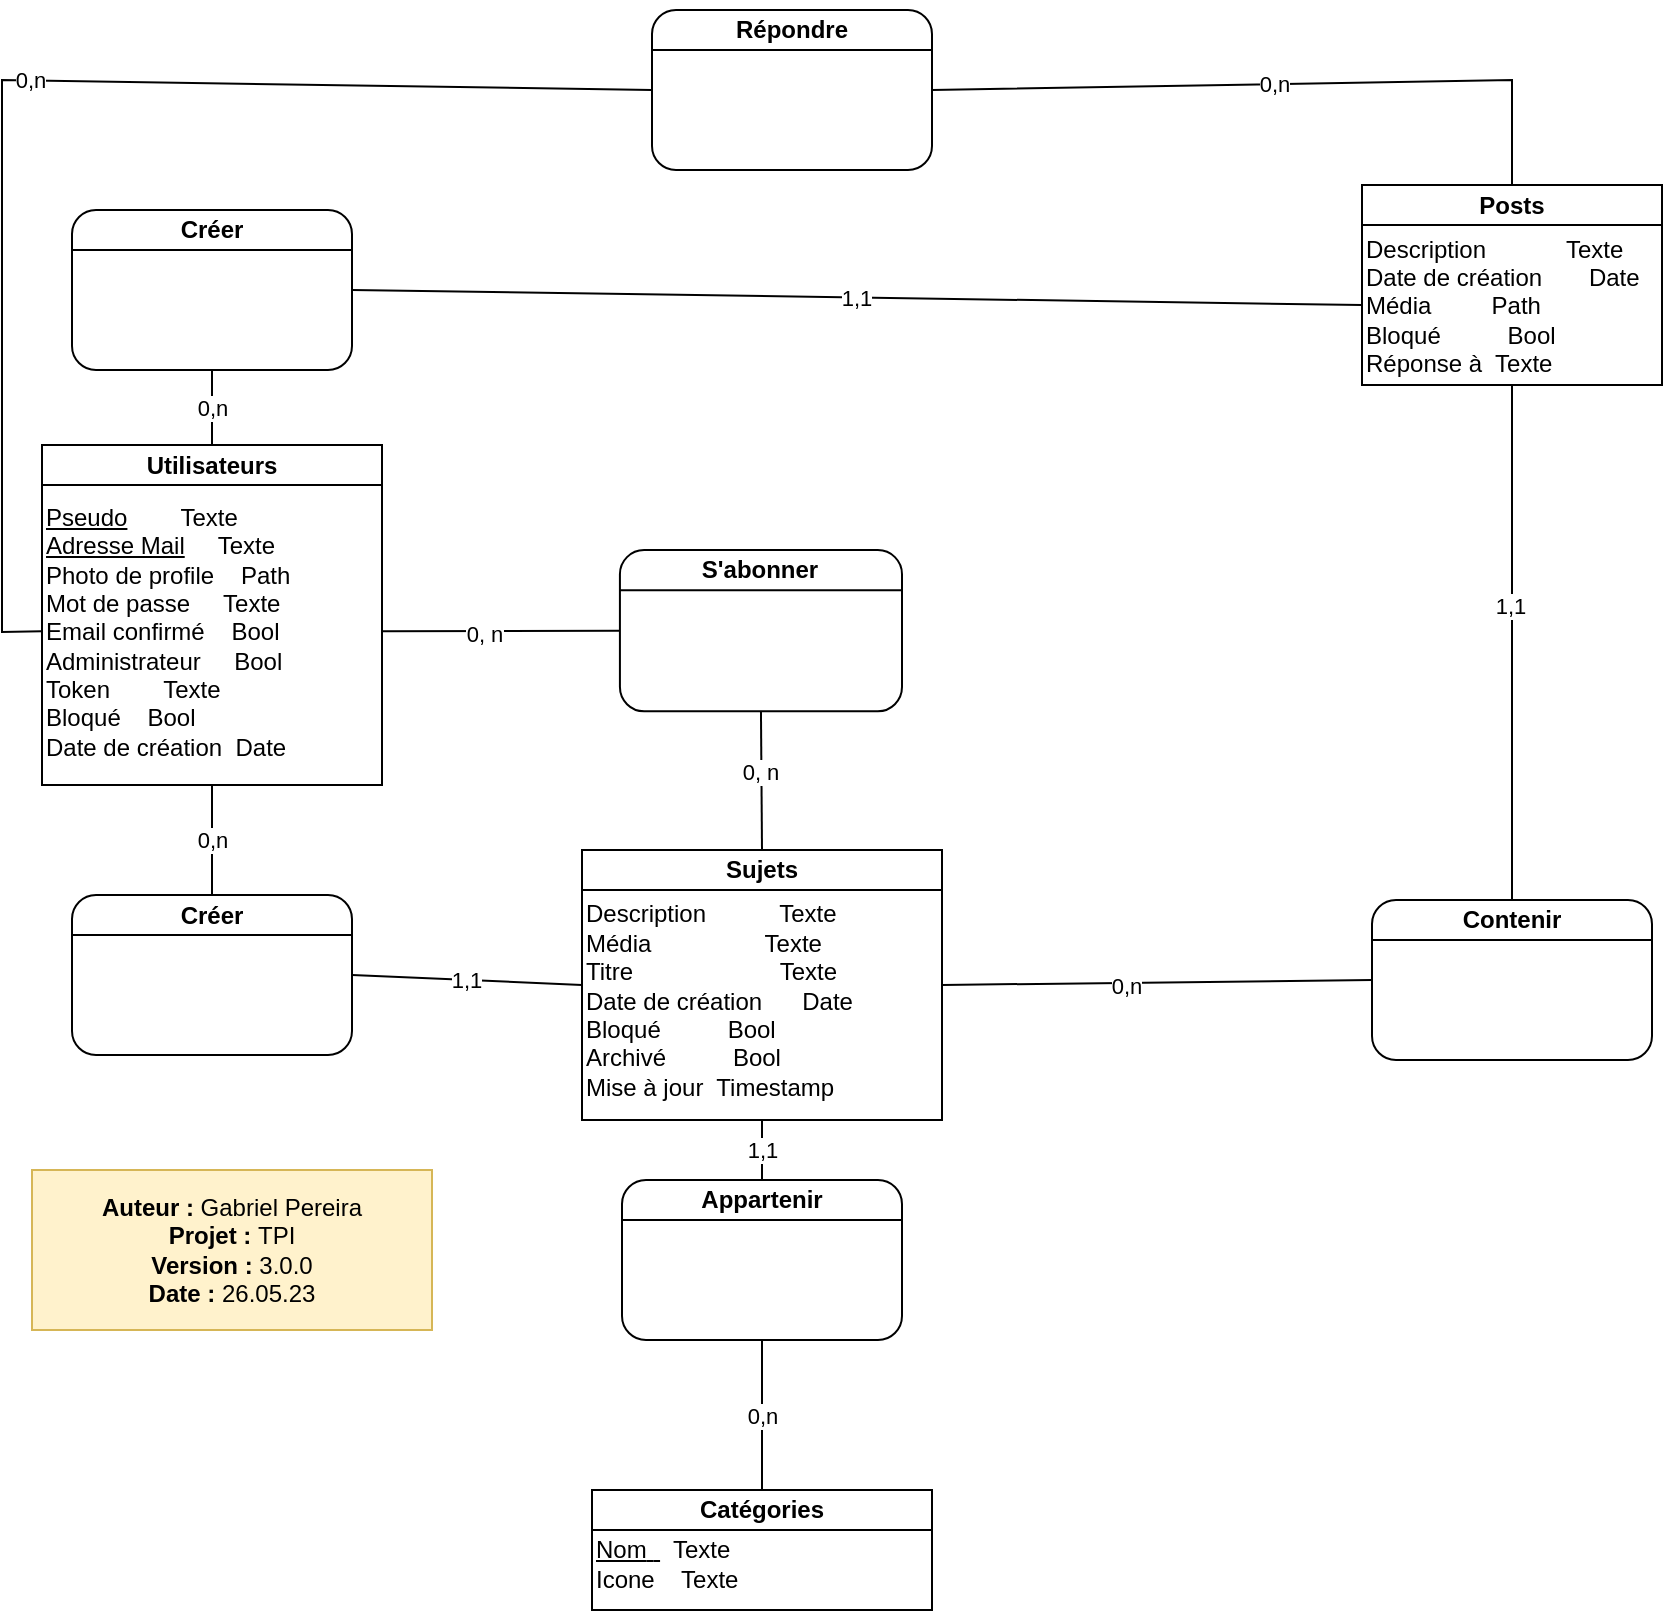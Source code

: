 <mxfile version="21.3.4" type="device">
  <diagram name="Page-1" id="--d_hNdRNGrLMUvpmEWJ">
    <mxGraphModel dx="1674" dy="796" grid="1" gridSize="10" guides="1" tooltips="1" connect="1" arrows="1" fold="1" page="1" pageScale="1" pageWidth="827" pageHeight="1169" math="0" shadow="0">
      <root>
        <mxCell id="0" />
        <mxCell id="1" parent="0" />
        <mxCell id="gguAevCq8yDo0nkSysnH-3" value="&lt;span style=&quot;background-color: initial;&quot;&gt;&lt;u&gt;Pseudo&lt;/u&gt;&amp;nbsp;&lt;span style=&quot;white-space: pre;&quot;&gt; &lt;/span&gt;&lt;span style=&quot;white-space: pre;&quot;&gt; &lt;/span&gt;&lt;span style=&quot;white-space: pre;&quot;&gt; &lt;span style=&quot;white-space: pre;&quot;&gt; &lt;span style=&quot;white-space: pre;&quot;&gt; &lt;/span&gt;&lt;span style=&quot;white-space: pre;&quot;&gt; &lt;/span&gt;&lt;span style=&quot;white-space: pre;&quot;&gt; &lt;/span&gt;&lt;/span&gt;&lt;/span&gt;&lt;/span&gt;&lt;span style=&quot;background-color: initial;&quot;&gt;Texte&lt;/span&gt;&lt;br style=&quot;border-color: var(--border-color); text-align: center;&quot;&gt;&lt;span style=&quot;text-align: center;&quot;&gt;&lt;u&gt;Adresse Mail&lt;/u&gt;&lt;span style=&quot;white-space: pre;&quot;&gt; &lt;/span&gt;&lt;span style=&quot;white-space: pre;&quot;&gt; &lt;span style=&quot;white-space: pre;&quot;&gt; &lt;span style=&quot;white-space: pre;&quot;&gt; &lt;/span&gt;&lt;span style=&quot;white-space: pre;&quot;&gt; &lt;/span&gt;&lt;/span&gt;&lt;/span&gt;&lt;/span&gt;&lt;span style=&quot;text-align: center;&quot;&gt;Texte&lt;/span&gt;&lt;br&gt;Photo de profile&lt;span style=&quot;white-space: pre;&quot;&gt; &lt;/span&gt;&lt;span style=&quot;white-space: pre;&quot;&gt; &lt;span style=&quot;white-space: pre;&quot;&gt; &lt;/span&gt;&lt;span style=&quot;white-space: pre;&quot;&gt; &lt;/span&gt;&lt;/span&gt;Path&lt;br&gt;Mot de passe&lt;span style=&quot;white-space: pre;&quot;&gt; &lt;/span&gt;&lt;span style=&quot;white-space: pre;&quot;&gt; &lt;/span&gt;&lt;span style=&quot;white-space: pre;&quot;&gt; &lt;span style=&quot;white-space: pre;&quot;&gt; &lt;/span&gt;&lt;span style=&quot;white-space: pre;&quot;&gt; &lt;/span&gt;&lt;/span&gt;Texte&lt;br&gt;Email confirmé&lt;span style=&quot;white-space: pre;&quot;&gt; &lt;span style=&quot;white-space: pre;&quot;&gt; &lt;span style=&quot;white-space: pre;&quot;&gt; &lt;/span&gt;&lt;span style=&quot;white-space: pre;&quot;&gt; &lt;/span&gt;&lt;/span&gt;&lt;/span&gt;Bool&lt;br&gt;Administrateur&lt;span style=&quot;white-space: pre;&quot;&gt; &lt;/span&gt;&lt;span style=&quot;white-space: pre;&quot;&gt; &lt;/span&gt;&lt;span style=&quot;white-space: pre;&quot;&gt; &lt;span style=&quot;white-space: pre;&quot;&gt; &lt;/span&gt;&lt;span style=&quot;white-space: pre;&quot;&gt; &lt;/span&gt;&lt;/span&gt;Bool&lt;br&gt;Token&lt;span style=&quot;white-space: pre;&quot;&gt; &lt;/span&gt;&lt;span style=&quot;white-space: pre;&quot;&gt; &lt;/span&gt;&lt;span style=&quot;white-space: pre;&quot;&gt; &lt;/span&gt;&lt;span style=&quot;white-space: pre;&quot;&gt; &lt;span style=&quot;white-space: pre;&quot;&gt; &lt;/span&gt;&lt;span style=&quot;white-space: pre;&quot;&gt; &lt;/span&gt;&lt;span style=&quot;white-space: pre;&quot;&gt; &lt;/span&gt;&lt;span style=&quot;white-space: pre;&quot;&gt; &lt;/span&gt;&lt;/span&gt;Texte&lt;br&gt;Bloqué&lt;span style=&quot;white-space: pre;&quot;&gt; &lt;/span&gt;&lt;span style=&quot;white-space: pre;&quot;&gt; &lt;/span&gt;&lt;span style=&quot;white-space: pre;&quot;&gt; &lt;/span&gt;&lt;span style=&quot;white-space: pre;&quot;&gt; &lt;/span&gt;Bool&lt;br&gt;Date de création&lt;span style=&quot;white-space: pre;&quot;&gt; &lt;/span&gt;&lt;span style=&quot;white-space: pre;&quot;&gt; &lt;/span&gt;Date" style="rounded=0;whiteSpace=wrap;html=1;align=left;" parent="1" vertex="1">
          <mxGeometry x="30" y="238.75" width="170" height="153.75" as="geometry" />
        </mxCell>
        <mxCell id="gguAevCq8yDo0nkSysnH-4" value="Utilisateurs" style="rounded=0;whiteSpace=wrap;html=1;fontStyle=1" parent="1" vertex="1">
          <mxGeometry x="30" y="222.5" width="170" height="20" as="geometry" />
        </mxCell>
        <mxCell id="ofj2AwRvJlaayU553bDj-10" value="&lt;br&gt;Description&lt;span style=&quot;white-space: pre;&quot;&gt; &lt;/span&gt;&lt;span style=&quot;white-space: pre;&quot;&gt; &lt;/span&gt;&lt;span style=&quot;white-space: pre;&quot;&gt; &lt;span style=&quot;white-space: pre;&quot;&gt; &lt;span style=&quot;white-space: pre;&quot;&gt; &lt;/span&gt;&lt;span style=&quot;white-space: pre;&quot;&gt; &lt;span style=&quot;white-space: pre;&quot;&gt; &lt;span style=&quot;white-space: pre;&quot;&gt; &lt;/span&gt;&lt;span style=&quot;white-space: pre;&quot;&gt; &lt;span style=&quot;white-space: pre;&quot;&gt; &lt;span style=&quot;white-space: pre;&quot;&gt;	&lt;/span&gt;&lt;/span&gt;&lt;/span&gt;&lt;/span&gt;&lt;/span&gt;&lt;/span&gt;&lt;/span&gt;Texte&lt;br&gt;Média&lt;span style=&quot;white-space: pre;&quot;&gt; &lt;/span&gt;&lt;span style=&quot;white-space: pre;&quot;&gt; &lt;/span&gt;&lt;span style=&quot;white-space: pre;&quot;&gt; &lt;/span&gt;&lt;span style=&quot;white-space: pre;&quot;&gt; &lt;/span&gt;&lt;span style=&quot;white-space: pre;&quot;&gt; &lt;span style=&quot;white-space: pre;&quot;&gt; &lt;/span&gt;&lt;span style=&quot;white-space: pre;&quot;&gt; &lt;/span&gt;&lt;span style=&quot;white-space: pre;&quot;&gt; &lt;span style=&quot;white-space: pre;&quot;&gt; &lt;span style=&quot;white-space: pre;&quot;&gt; &lt;/span&gt;&lt;span style=&quot;white-space: pre;&quot;&gt; &lt;span style=&quot;white-space: pre;&quot;&gt; &lt;/span&gt;   &lt;span style=&quot;white-space: pre;&quot;&gt; &lt;span style=&quot;white-space: pre;&quot;&gt;	&lt;/span&gt;&lt;/span&gt;&lt;/span&gt;&lt;/span&gt;&lt;/span&gt;&lt;/span&gt;Texte&lt;br&gt;Titre&lt;span style=&quot;white-space: pre;&quot;&gt; &lt;/span&gt;&lt;span style=&quot;white-space: pre;&quot;&gt; &lt;span style=&quot;white-space: pre;&quot;&gt; &lt;span style=&quot;white-space: pre;&quot;&gt; &lt;/span&gt;&lt;span style=&quot;white-space: pre;&quot;&gt; &lt;span style=&quot;white-space: pre;&quot;&gt; &lt;span style=&quot;white-space: pre;&quot;&gt; &lt;/span&gt;&lt;span style=&quot;white-space: pre;&quot;&gt; &lt;/span&gt;&lt;span style=&quot;white-space: pre;&quot;&gt; &lt;span style=&quot;white-space: pre;&quot;&gt; &lt;span style=&quot;white-space: pre;&quot;&gt; &lt;/span&gt;&lt;span style=&quot;white-space: pre;&quot;&gt;         &lt;span style=&quot;white-space: pre;&quot;&gt; &lt;span style=&quot;white-space: pre;&quot;&gt;	&lt;/span&gt;&lt;/span&gt;&lt;/span&gt;&lt;/span&gt;&lt;/span&gt;&lt;/span&gt;&lt;/span&gt;T&lt;/span&gt;e&lt;/span&gt;xte&lt;br&gt;Date de création&lt;span style=&quot;white-space: pre;&quot;&gt;&lt;span style=&quot;white-space: pre;&quot;&gt;&lt;span style=&quot;white-space: pre;&quot;&gt; &lt;/span&gt;&lt;span style=&quot;white-space: pre;&quot;&gt; &lt;/span&gt;&lt;span style=&quot;white-space: pre;&quot;&gt; &lt;span style=&quot;white-space: pre;&quot;&gt;   &lt;/span&gt;&lt;/span&gt;&lt;/span&gt;&lt;/span&gt;Date&lt;br&gt;Bloqué&lt;span style=&quot;white-space: pre;&quot;&gt; &lt;/span&gt;&lt;span style=&quot;white-space: pre;&quot;&gt; &lt;/span&gt;&lt;span style=&quot;white-space: pre;&quot;&gt; &lt;/span&gt;&lt;span style=&quot;white-space: pre;&quot;&gt; &lt;/span&gt;&lt;span style=&quot;white-space: pre;&quot;&gt; &lt;/span&gt;&lt;span style=&quot;white-space: pre;&quot;&gt; &lt;span style=&quot;white-space: pre;&quot;&gt; &lt;/span&gt;&lt;span style=&quot;white-space: pre;&quot;&gt; &lt;span style=&quot;white-space: pre;&quot;&gt;	&lt;/span&gt;&lt;span style=&quot;white-space: pre;&quot;&gt;	&lt;/span&gt;&lt;/span&gt;&lt;/span&gt;Bool&lt;span style=&quot;white-space: pre;&quot;&gt; &lt;/span&gt;&lt;br&gt;Archivé&lt;span style=&quot;white-space: pre;&quot;&gt; &lt;/span&gt;&lt;span style=&quot;white-space: pre;&quot;&gt; &lt;/span&gt;&lt;span style=&quot;white-space: pre;&quot;&gt; &lt;/span&gt;&lt;span style=&quot;white-space: pre;&quot;&gt; &lt;/span&gt;&lt;span style=&quot;white-space: pre;&quot;&gt; &lt;/span&gt;&lt;span style=&quot;white-space: pre;&quot;&gt; &lt;span style=&quot;white-space: pre;&quot;&gt; &lt;/span&gt;&lt;span style=&quot;white-space: pre;&quot;&gt; &lt;span style=&quot;white-space: pre;&quot;&gt;	&lt;span style=&quot;white-space: pre;&quot;&gt;	&lt;/span&gt;&lt;/span&gt;&lt;/span&gt;&lt;/span&gt;Bool&lt;br&gt;Mise à jour&lt;span style=&quot;white-space: pre;&quot;&gt;	&lt;span style=&quot;white-space: pre;&quot;&gt;	&lt;/span&gt;&lt;/span&gt;Timestamp" style="rounded=0;whiteSpace=wrap;html=1;align=left;" parent="1" vertex="1">
          <mxGeometry x="300" y="425" width="180" height="135" as="geometry" />
        </mxCell>
        <mxCell id="ofj2AwRvJlaayU553bDj-11" value="Sujets" style="rounded=0;whiteSpace=wrap;html=1;fontStyle=1" parent="1" vertex="1">
          <mxGeometry x="300" y="425" width="180" height="20" as="geometry" />
        </mxCell>
        <mxCell id="RZYFlIvcnRa8LMalwmjZ-5" value="&lt;br&gt;&lt;u&gt;Nom&lt;span style=&quot;white-space: pre;&quot;&gt; &lt;/span&gt;&lt;span style=&quot;white-space: pre;&quot;&gt; &lt;/span&gt;&lt;/u&gt;&lt;span style=&quot;white-space: pre;&quot;&gt; &lt;span style=&quot;white-space: pre;&quot;&gt; &lt;/span&gt;&lt;/span&gt;Texte&lt;br&gt;Icone&lt;span style=&quot;white-space: pre;&quot;&gt; &lt;/span&gt;&lt;span style=&quot;white-space: pre;&quot;&gt; &lt;/span&gt;&lt;span style=&quot;white-space: pre;&quot;&gt; &lt;/span&gt;&lt;span style=&quot;white-space: pre;&quot;&gt; &lt;/span&gt;Texte" style="rounded=0;whiteSpace=wrap;html=1;align=left;" parent="1" vertex="1">
          <mxGeometry x="305" y="745" width="170" height="60" as="geometry" />
        </mxCell>
        <mxCell id="RZYFlIvcnRa8LMalwmjZ-6" value="Catégories" style="rounded=0;whiteSpace=wrap;html=1;fontStyle=1" parent="1" vertex="1">
          <mxGeometry x="305" y="745" width="170" height="20" as="geometry" />
        </mxCell>
        <mxCell id="RZYFlIvcnRa8LMalwmjZ-7" value="" style="group" parent="1" vertex="1" connectable="0">
          <mxGeometry x="320" y="585" width="140" height="85" as="geometry" />
        </mxCell>
        <mxCell id="RZYFlIvcnRa8LMalwmjZ-8" value="" style="rounded=1;whiteSpace=wrap;html=1;" parent="RZYFlIvcnRa8LMalwmjZ-7" vertex="1">
          <mxGeometry y="5" width="140" height="80" as="geometry" />
        </mxCell>
        <mxCell id="RZYFlIvcnRa8LMalwmjZ-9" value="" style="endArrow=none;html=1;rounded=0;exitX=0;exitY=0.25;exitDx=0;exitDy=0;entryX=1;entryY=0.25;entryDx=0;entryDy=0;" parent="RZYFlIvcnRa8LMalwmjZ-7" source="RZYFlIvcnRa8LMalwmjZ-8" target="RZYFlIvcnRa8LMalwmjZ-8" edge="1">
          <mxGeometry width="50" height="50" relative="1" as="geometry">
            <mxPoint x="10" y="55" as="sourcePoint" />
            <mxPoint x="60" y="5" as="targetPoint" />
          </mxGeometry>
        </mxCell>
        <mxCell id="RZYFlIvcnRa8LMalwmjZ-10" value="Appartenir" style="text;html=1;strokeColor=none;fillColor=none;align=center;verticalAlign=middle;whiteSpace=wrap;rounded=0;fontStyle=1" parent="RZYFlIvcnRa8LMalwmjZ-7" vertex="1">
          <mxGeometry x="40" width="60" height="30" as="geometry" />
        </mxCell>
        <mxCell id="RZYFlIvcnRa8LMalwmjZ-15" value="&lt;b&gt;Auteur :&lt;/b&gt; Gabriel Pereira&lt;br&gt;&lt;b&gt;Projet : &lt;/b&gt;TPI&lt;br&gt;&lt;b&gt;Version :&lt;/b&gt;&amp;nbsp;3.0.0&lt;br&gt;&lt;b&gt;Date :&lt;/b&gt;&amp;nbsp;26.05.23" style="rounded=0;whiteSpace=wrap;html=1;fillColor=#fff2cc;strokeColor=#d6b656;" parent="1" vertex="1">
          <mxGeometry x="25" y="585" width="200" height="80" as="geometry" />
        </mxCell>
        <mxCell id="1RgHJzLTfr_lOSKw735j-1" value="Description&lt;span style=&quot;white-space: pre;&quot;&gt; &lt;/span&gt;&lt;span style=&quot;white-space: pre;&quot;&gt; &lt;/span&gt;&lt;span style=&quot;white-space: pre;&quot;&gt; &lt;/span&gt;&lt;span style=&quot;white-space: pre;&quot;&gt; &lt;span style=&quot;white-space: pre;&quot;&gt; &lt;/span&gt;&lt;span style=&quot;white-space: pre;&quot;&gt; &lt;/span&gt;&lt;span style=&quot;white-space: pre;&quot;&gt; &lt;/span&gt;&lt;span style=&quot;white-space: pre;&quot;&gt; &lt;span style=&quot;white-space: pre;&quot;&gt; &lt;/span&gt;&lt;span style=&quot;white-space: pre;&quot;&gt; &lt;span style=&quot;white-space: pre;&quot;&gt; &lt;/span&gt; &lt;/span&gt;&lt;/span&gt;&lt;/span&gt;Texte&lt;br&gt;Date de création&lt;span style=&quot;white-space: pre;&quot;&gt;&lt;span style=&quot;white-space: pre;&quot;&gt; &lt;/span&gt;&lt;span style=&quot;white-space: pre;&quot;&gt; &lt;/span&gt;&lt;span style=&quot;white-space: pre;&quot;&gt; &lt;/span&gt;&lt;span style=&quot;white-space: pre;&quot;&gt;    &lt;/span&gt;&lt;/span&gt;Date&lt;br&gt;Média&lt;span style=&quot;white-space: pre;&quot;&gt; &lt;/span&gt;&lt;span style=&quot;white-space: pre;&quot;&gt; &lt;/span&gt;&lt;span style=&quot;white-space: pre;&quot;&gt; &lt;/span&gt;&lt;span style=&quot;white-space: pre;&quot;&gt; &lt;/span&gt;&lt;span style=&quot;white-space: pre;&quot;&gt; &lt;/span&gt;&lt;span style=&quot;white-space: pre;&quot;&gt; &lt;span style=&quot;white-space: pre;&quot;&gt; &lt;/span&gt;&lt;span style=&quot;white-space: pre;&quot;&gt; &lt;/span&gt;&lt;/span&gt;&lt;span style=&quot;white-space: pre;&quot;&gt; &lt;/span&gt;Path&lt;br&gt;&lt;span style=&quot;white-space: pre;&quot;&gt;Bloqué &lt;span style=&quot;white-space: pre;&quot;&gt; &lt;/span&gt;&lt;span style=&quot;white-space: pre;&quot;&gt; &lt;/span&gt;&lt;span style=&quot;white-space: pre;&quot;&gt; &lt;/span&gt;&lt;span style=&quot;white-space: pre;&quot;&gt; &lt;/span&gt;&lt;span style=&quot;white-space: pre;&quot;&gt; &lt;/span&gt;&lt;span style=&quot;white-space: pre;&quot;&gt; &lt;span style=&quot;white-space: pre;&quot;&gt; &lt;/span&gt;&lt;span style=&quot;white-space: pre;&quot;&gt; &lt;/span&gt;&lt;/span&gt;&lt;span style=&quot;white-space: pre;&quot;&gt; &lt;/span&gt;Bool&lt;br/&gt;Réponse à&lt;span style=&quot;white-space: pre;&quot;&gt; &lt;/span&gt;&lt;span style=&quot;white-space: pre;&quot;&gt; &lt;/span&gt;Texte&lt;br/&gt;&lt;/span&gt;" style="rounded=0;whiteSpace=wrap;html=1;align=left;" parent="1" vertex="1">
          <mxGeometry x="690" y="112.5" width="150" height="80" as="geometry" />
        </mxCell>
        <mxCell id="1RgHJzLTfr_lOSKw735j-2" value="Posts" style="rounded=0;whiteSpace=wrap;html=1;fontStyle=1" parent="1" vertex="1">
          <mxGeometry x="690" y="92.5" width="150" height="20" as="geometry" />
        </mxCell>
        <mxCell id="Fy8MSYjAlo8j5LKCB6hz-2" value="" style="group" parent="1" vertex="1" connectable="0">
          <mxGeometry x="695" y="445" width="140" height="85" as="geometry" />
        </mxCell>
        <mxCell id="Fy8MSYjAlo8j5LKCB6hz-3" value="" style="rounded=1;whiteSpace=wrap;html=1;" parent="Fy8MSYjAlo8j5LKCB6hz-2" vertex="1">
          <mxGeometry y="5" width="140" height="80" as="geometry" />
        </mxCell>
        <mxCell id="Fy8MSYjAlo8j5LKCB6hz-4" value="" style="endArrow=none;html=1;rounded=0;exitX=0;exitY=0.25;exitDx=0;exitDy=0;entryX=1;entryY=0.25;entryDx=0;entryDy=0;" parent="Fy8MSYjAlo8j5LKCB6hz-2" source="Fy8MSYjAlo8j5LKCB6hz-3" target="Fy8MSYjAlo8j5LKCB6hz-3" edge="1">
          <mxGeometry width="50" height="50" relative="1" as="geometry">
            <mxPoint x="10" y="55" as="sourcePoint" />
            <mxPoint x="60" y="5" as="targetPoint" />
          </mxGeometry>
        </mxCell>
        <mxCell id="Fy8MSYjAlo8j5LKCB6hz-5" value="Contenir" style="text;html=1;strokeColor=none;fillColor=none;align=center;verticalAlign=middle;whiteSpace=wrap;rounded=0;fontStyle=1" parent="Fy8MSYjAlo8j5LKCB6hz-2" vertex="1">
          <mxGeometry x="40" width="60" height="30" as="geometry" />
        </mxCell>
        <mxCell id="2SFA_0eNufBJhZlmcksx-1" value="" style="group" parent="1" vertex="1" connectable="0">
          <mxGeometry x="45" y="442.5" width="140" height="85" as="geometry" />
        </mxCell>
        <mxCell id="2SFA_0eNufBJhZlmcksx-2" value="" style="rounded=1;whiteSpace=wrap;html=1;" parent="2SFA_0eNufBJhZlmcksx-1" vertex="1">
          <mxGeometry y="5" width="140" height="80" as="geometry" />
        </mxCell>
        <mxCell id="2SFA_0eNufBJhZlmcksx-3" value="" style="endArrow=none;html=1;rounded=0;exitX=0;exitY=0.25;exitDx=0;exitDy=0;entryX=1;entryY=0.25;entryDx=0;entryDy=0;" parent="2SFA_0eNufBJhZlmcksx-1" source="2SFA_0eNufBJhZlmcksx-2" target="2SFA_0eNufBJhZlmcksx-2" edge="1">
          <mxGeometry width="50" height="50" relative="1" as="geometry">
            <mxPoint x="10" y="55" as="sourcePoint" />
            <mxPoint x="60" y="5" as="targetPoint" />
          </mxGeometry>
        </mxCell>
        <mxCell id="2SFA_0eNufBJhZlmcksx-4" value="Créer" style="text;html=1;strokeColor=none;fillColor=none;align=center;verticalAlign=middle;whiteSpace=wrap;rounded=0;fontStyle=1" parent="2SFA_0eNufBJhZlmcksx-1" vertex="1">
          <mxGeometry x="40" width="60" height="30" as="geometry" />
        </mxCell>
        <mxCell id="P2alDObZzVYWO_zilA2c-5" value="0,n" style="endArrow=none;html=1;rounded=0;entryX=0.5;entryY=1;entryDx=0;entryDy=0;" parent="1" source="2SFA_0eNufBJhZlmcksx-2" target="gguAevCq8yDo0nkSysnH-3" edge="1">
          <mxGeometry width="50" height="50" relative="1" as="geometry">
            <mxPoint x="180" y="592.5" as="sourcePoint" />
            <mxPoint x="230" y="542.5" as="targetPoint" />
          </mxGeometry>
        </mxCell>
        <mxCell id="P2alDObZzVYWO_zilA2c-6" value="1,1" style="endArrow=none;html=1;rounded=0;exitX=1;exitY=0.5;exitDx=0;exitDy=0;entryX=0;entryY=0.5;entryDx=0;entryDy=0;" parent="1" source="2SFA_0eNufBJhZlmcksx-2" target="ofj2AwRvJlaayU553bDj-10" edge="1">
          <mxGeometry width="50" height="50" relative="1" as="geometry">
            <mxPoint x="210" y="530" as="sourcePoint" />
            <mxPoint x="270" y="460" as="targetPoint" />
          </mxGeometry>
        </mxCell>
        <mxCell id="P2alDObZzVYWO_zilA2c-9" value="1,1" style="endArrow=none;html=1;rounded=0;entryX=0.5;entryY=1;entryDx=0;entryDy=0;" parent="1" source="RZYFlIvcnRa8LMalwmjZ-8" target="ofj2AwRvJlaayU553bDj-10" edge="1">
          <mxGeometry width="50" height="50" relative="1" as="geometry">
            <mxPoint x="490" y="510" as="sourcePoint" />
            <mxPoint x="540" y="460" as="targetPoint" />
          </mxGeometry>
        </mxCell>
        <mxCell id="P2alDObZzVYWO_zilA2c-10" value="0,n" style="endArrow=none;html=1;rounded=0;entryX=0.5;entryY=0;entryDx=0;entryDy=0;exitX=0.5;exitY=1;exitDx=0;exitDy=0;" parent="1" source="RZYFlIvcnRa8LMalwmjZ-8" target="RZYFlIvcnRa8LMalwmjZ-6" edge="1">
          <mxGeometry width="50" height="50" relative="1" as="geometry">
            <mxPoint x="400" y="600" as="sourcePoint" />
            <mxPoint x="400" y="525" as="targetPoint" />
          </mxGeometry>
        </mxCell>
        <mxCell id="P2alDObZzVYWO_zilA2c-17" value="" style="group" parent="1" vertex="1" connectable="0">
          <mxGeometry x="45" y="100" width="140" height="85" as="geometry" />
        </mxCell>
        <mxCell id="P2alDObZzVYWO_zilA2c-18" value="" style="rounded=1;whiteSpace=wrap;html=1;" parent="P2alDObZzVYWO_zilA2c-17" vertex="1">
          <mxGeometry y="5" width="140" height="80" as="geometry" />
        </mxCell>
        <mxCell id="P2alDObZzVYWO_zilA2c-19" value="" style="endArrow=none;html=1;rounded=0;exitX=0;exitY=0.25;exitDx=0;exitDy=0;entryX=1;entryY=0.25;entryDx=0;entryDy=0;" parent="P2alDObZzVYWO_zilA2c-17" source="P2alDObZzVYWO_zilA2c-18" target="P2alDObZzVYWO_zilA2c-18" edge="1">
          <mxGeometry width="50" height="50" relative="1" as="geometry">
            <mxPoint x="10" y="55" as="sourcePoint" />
            <mxPoint x="60" y="5" as="targetPoint" />
          </mxGeometry>
        </mxCell>
        <mxCell id="P2alDObZzVYWO_zilA2c-20" value="Créer" style="text;html=1;strokeColor=none;fillColor=none;align=center;verticalAlign=middle;whiteSpace=wrap;rounded=0;fontStyle=1" parent="P2alDObZzVYWO_zilA2c-17" vertex="1">
          <mxGeometry x="40" width="60" height="30" as="geometry" />
        </mxCell>
        <mxCell id="P2alDObZzVYWO_zilA2c-21" value="0,n" style="endArrow=none;html=1;rounded=0;entryX=0.5;entryY=1;entryDx=0;entryDy=0;exitX=0.5;exitY=0;exitDx=0;exitDy=0;" parent="1" source="gguAevCq8yDo0nkSysnH-4" target="P2alDObZzVYWO_zilA2c-18" edge="1">
          <mxGeometry width="50" height="50" relative="1" as="geometry">
            <mxPoint x="200" y="250" as="sourcePoint" />
            <mxPoint x="250" y="200" as="targetPoint" />
          </mxGeometry>
        </mxCell>
        <mxCell id="P2alDObZzVYWO_zilA2c-22" value="1,1" style="endArrow=none;html=1;rounded=0;entryX=0;entryY=0.5;entryDx=0;entryDy=0;exitX=1;exitY=0.5;exitDx=0;exitDy=0;" parent="1" source="P2alDObZzVYWO_zilA2c-18" target="1RgHJzLTfr_lOSKw735j-1" edge="1">
          <mxGeometry width="50" height="50" relative="1" as="geometry">
            <mxPoint x="200" y="108.75" as="sourcePoint" />
            <mxPoint x="265" y="113.75" as="targetPoint" />
          </mxGeometry>
        </mxCell>
        <mxCell id="P2alDObZzVYWO_zilA2c-23" value="" style="endArrow=none;html=1;rounded=0;entryX=0.5;entryY=1;entryDx=0;entryDy=0;" parent="1" source="Fy8MSYjAlo8j5LKCB6hz-3" target="1RgHJzLTfr_lOSKw735j-1" edge="1">
          <mxGeometry width="50" height="50" relative="1" as="geometry">
            <mxPoint x="540" y="280" as="sourcePoint" />
            <mxPoint x="590" y="230" as="targetPoint" />
          </mxGeometry>
        </mxCell>
        <mxCell id="P2alDObZzVYWO_zilA2c-25" value="1,1" style="edgeLabel;html=1;align=center;verticalAlign=middle;resizable=0;points=[];" parent="P2alDObZzVYWO_zilA2c-23" vertex="1" connectable="0">
          <mxGeometry x="0.143" y="1" relative="1" as="geometry">
            <mxPoint as="offset" />
          </mxGeometry>
        </mxCell>
        <mxCell id="qSBCXeN-6VVzARKhqlrS-1" value="" style="endArrow=none;html=1;rounded=0;entryX=1;entryY=0.5;entryDx=0;entryDy=0;exitX=0;exitY=0.5;exitDx=0;exitDy=0;" parent="1" source="Fy8MSYjAlo8j5LKCB6hz-3" target="ofj2AwRvJlaayU553bDj-10" edge="1">
          <mxGeometry width="50" height="50" relative="1" as="geometry">
            <mxPoint x="775" y="425" as="sourcePoint" />
            <mxPoint x="775" y="150" as="targetPoint" />
          </mxGeometry>
        </mxCell>
        <mxCell id="qSBCXeN-6VVzARKhqlrS-2" value="0,n" style="edgeLabel;html=1;align=center;verticalAlign=middle;resizable=0;points=[];" parent="qSBCXeN-6VVzARKhqlrS-1" vertex="1" connectable="0">
          <mxGeometry x="0.143" y="1" relative="1" as="geometry">
            <mxPoint as="offset" />
          </mxGeometry>
        </mxCell>
        <mxCell id="qSBCXeN-6VVzARKhqlrS-4" value="" style="group" parent="1" vertex="1" connectable="0">
          <mxGeometry x="318.96" y="270" width="141.04" height="85.63" as="geometry" />
        </mxCell>
        <mxCell id="qSBCXeN-6VVzARKhqlrS-5" value="" style="rounded=1;whiteSpace=wrap;html=1;" parent="qSBCXeN-6VVzARKhqlrS-4" vertex="1">
          <mxGeometry y="5.037" width="141.04" height="80.593" as="geometry" />
        </mxCell>
        <mxCell id="qSBCXeN-6VVzARKhqlrS-6" value="" style="endArrow=none;html=1;rounded=0;exitX=0;exitY=0.25;exitDx=0;exitDy=0;entryX=1;entryY=0.25;entryDx=0;entryDy=0;" parent="qSBCXeN-6VVzARKhqlrS-4" source="qSBCXeN-6VVzARKhqlrS-5" target="qSBCXeN-6VVzARKhqlrS-5" edge="1">
          <mxGeometry width="50" height="50" relative="1" as="geometry">
            <mxPoint x="10.074" y="55.408" as="sourcePoint" />
            <mxPoint x="60.446" y="5.037" as="targetPoint" />
          </mxGeometry>
        </mxCell>
        <mxCell id="qSBCXeN-6VVzARKhqlrS-7" value="S&#39;abonner" style="text;html=1;strokeColor=none;fillColor=none;align=center;verticalAlign=middle;whiteSpace=wrap;rounded=0;fontStyle=1" parent="qSBCXeN-6VVzARKhqlrS-4" vertex="1">
          <mxGeometry x="40.297" width="60.446" height="30.222" as="geometry" />
        </mxCell>
        <mxCell id="qSBCXeN-6VVzARKhqlrS-8" value="" style="endArrow=none;html=1;rounded=0;entryX=0.5;entryY=1;entryDx=0;entryDy=0;exitX=0.5;exitY=0;exitDx=0;exitDy=0;" parent="1" source="ofj2AwRvJlaayU553bDj-11" target="qSBCXeN-6VVzARKhqlrS-5" edge="1">
          <mxGeometry width="50" height="50" relative="1" as="geometry">
            <mxPoint x="399.5" y="600" as="sourcePoint" />
            <mxPoint x="399.5" y="315" as="targetPoint" />
          </mxGeometry>
        </mxCell>
        <mxCell id="qSBCXeN-6VVzARKhqlrS-9" value="0, n" style="edgeLabel;html=1;align=center;verticalAlign=middle;resizable=0;points=[];" parent="qSBCXeN-6VVzARKhqlrS-8" vertex="1" connectable="0">
          <mxGeometry x="0.143" y="1" relative="1" as="geometry">
            <mxPoint as="offset" />
          </mxGeometry>
        </mxCell>
        <mxCell id="qSBCXeN-6VVzARKhqlrS-10" value="" style="endArrow=none;html=1;rounded=0;entryX=1;entryY=0.5;entryDx=0;entryDy=0;exitX=0;exitY=0.5;exitDx=0;exitDy=0;" parent="1" source="qSBCXeN-6VVzARKhqlrS-5" target="gguAevCq8yDo0nkSysnH-3" edge="1">
          <mxGeometry width="50" height="50" relative="1" as="geometry">
            <mxPoint x="400" y="420" as="sourcePoint" />
            <mxPoint x="400" y="325" as="targetPoint" />
          </mxGeometry>
        </mxCell>
        <mxCell id="qSBCXeN-6VVzARKhqlrS-11" value="0, n" style="edgeLabel;html=1;align=center;verticalAlign=middle;resizable=0;points=[];" parent="qSBCXeN-6VVzARKhqlrS-10" vertex="1" connectable="0">
          <mxGeometry x="0.143" y="1" relative="1" as="geometry">
            <mxPoint as="offset" />
          </mxGeometry>
        </mxCell>
        <mxCell id="qSBCXeN-6VVzARKhqlrS-12" value="" style="group" parent="1" vertex="1" connectable="0">
          <mxGeometry x="335" width="140" height="85" as="geometry" />
        </mxCell>
        <mxCell id="qSBCXeN-6VVzARKhqlrS-13" value="" style="rounded=1;whiteSpace=wrap;html=1;" parent="qSBCXeN-6VVzARKhqlrS-12" vertex="1">
          <mxGeometry y="5" width="140" height="80" as="geometry" />
        </mxCell>
        <mxCell id="qSBCXeN-6VVzARKhqlrS-14" value="" style="endArrow=none;html=1;rounded=0;exitX=0;exitY=0.25;exitDx=0;exitDy=0;entryX=1;entryY=0.25;entryDx=0;entryDy=0;" parent="qSBCXeN-6VVzARKhqlrS-12" source="qSBCXeN-6VVzARKhqlrS-13" target="qSBCXeN-6VVzARKhqlrS-13" edge="1">
          <mxGeometry width="50" height="50" relative="1" as="geometry">
            <mxPoint x="10" y="55" as="sourcePoint" />
            <mxPoint x="60" y="5" as="targetPoint" />
          </mxGeometry>
        </mxCell>
        <mxCell id="qSBCXeN-6VVzARKhqlrS-15" value="Répondre" style="text;html=1;strokeColor=none;fillColor=none;align=center;verticalAlign=middle;whiteSpace=wrap;rounded=0;fontStyle=1" parent="qSBCXeN-6VVzARKhqlrS-12" vertex="1">
          <mxGeometry x="40" width="60" height="30" as="geometry" />
        </mxCell>
        <mxCell id="qSBCXeN-6VVzARKhqlrS-16" value="0,n" style="endArrow=none;html=1;rounded=0;entryX=0;entryY=0.5;entryDx=0;entryDy=0;exitX=0;exitY=0.5;exitDx=0;exitDy=0;" parent="1" source="gguAevCq8yDo0nkSysnH-3" target="qSBCXeN-6VVzARKhqlrS-13" edge="1">
          <mxGeometry width="50" height="50" relative="1" as="geometry">
            <mxPoint x="180" y="-50" as="sourcePoint" />
            <mxPoint x="230" y="-100" as="targetPoint" />
            <Array as="points">
              <mxPoint x="10" y="316" />
              <mxPoint x="10" y="40" />
            </Array>
          </mxGeometry>
        </mxCell>
        <mxCell id="qSBCXeN-6VVzARKhqlrS-17" value="0,n" style="endArrow=none;html=1;rounded=0;entryX=0.5;entryY=0;entryDx=0;entryDy=0;exitX=1;exitY=0.5;exitDx=0;exitDy=0;" parent="1" source="qSBCXeN-6VVzARKhqlrS-13" target="1RgHJzLTfr_lOSKw735j-2" edge="1">
          <mxGeometry width="50" height="50" relative="1" as="geometry">
            <mxPoint x="195" y="115" as="sourcePoint" />
            <mxPoint x="650" y="115" as="targetPoint" />
            <Array as="points">
              <mxPoint x="765" y="40" />
            </Array>
          </mxGeometry>
        </mxCell>
      </root>
    </mxGraphModel>
  </diagram>
</mxfile>
